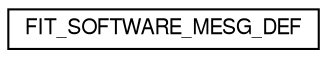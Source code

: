 digraph "Graphical Class Hierarchy"
{
  edge [fontname="FreeSans",fontsize="10",labelfontname="FreeSans",labelfontsize="10"];
  node [fontname="FreeSans",fontsize="10",shape=record];
  rankdir="LR";
  Node1 [label="FIT_SOFTWARE_MESG_DEF",height=0.2,width=0.4,color="black", fillcolor="white", style="filled",URL="$struct_f_i_t___s_o_f_t_w_a_r_e___m_e_s_g___d_e_f.html"];
}
